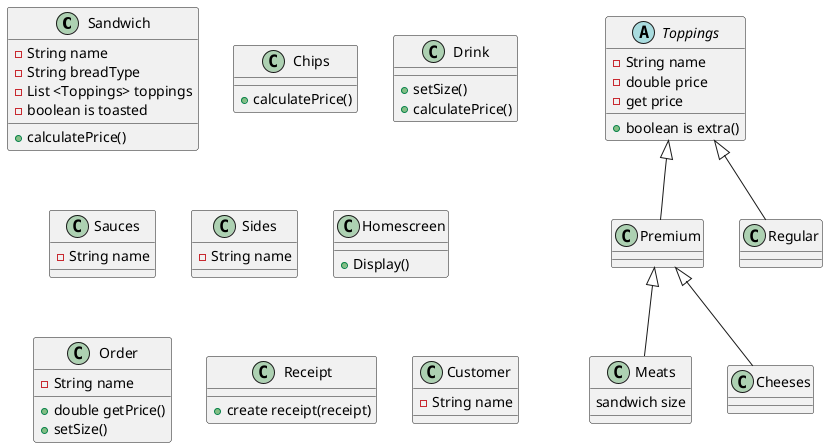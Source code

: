 @startuml

class Sandwich {
    - String name
    - String breadType
    - List <Toppings> toppings
    - boolean is toasted
    + calculatePrice()
}

class Chips {
+ calculatePrice()
}

class Drink {
+setSize()
+calculatePrice()
}

abstract class Toppings {
-String name
-double price
+boolean is extra()
-get price

}
class Premium extends Toppings {
}
class Regular extends Toppings {
}
class Meats extends Premium {
sandwich size
}
class Cheeses extends Premium {
}
class Sauces {
-String name
}
class Sides {
-String name
}
class Homescreen {
+Display()
}
class Order {
-String name
+double getPrice()
+setSize()
}
class Receipt {
+create receipt(receipt)
}
class Customer {
-String name
}





@enduml

